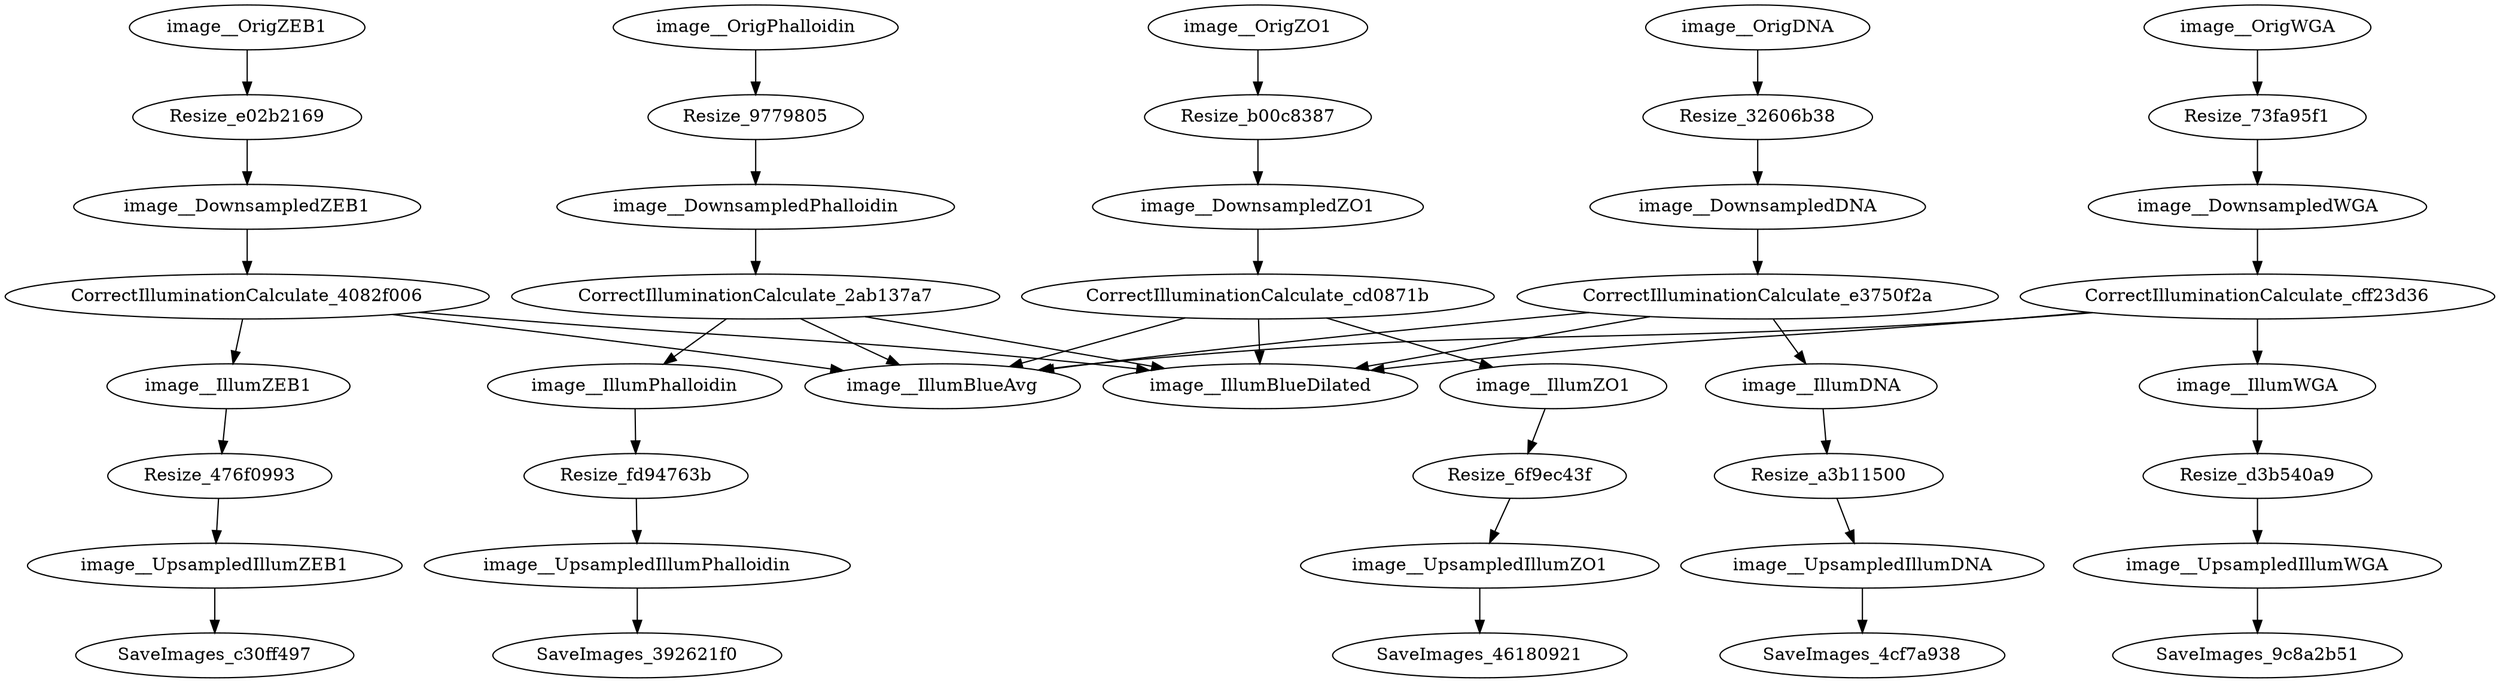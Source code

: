strict digraph {
CorrectIlluminationCalculate_2ab137a7 [type=module];
CorrectIlluminationCalculate_4082f006 [type=module];
CorrectIlluminationCalculate_cd0871b [type=module];
CorrectIlluminationCalculate_cff23d36 [type=module];
CorrectIlluminationCalculate_e3750f2a [type=module];
Resize_32606b38 [type=module];
Resize_476f0993 [type=module];
Resize_6f9ec43f [type=module];
Resize_73fa95f1 [type=module];
Resize_9779805 [type=module];
Resize_a3b11500 [type=module];
Resize_b00c8387 [type=module];
Resize_d3b540a9 [type=module];
Resize_e02b2169 [type=module];
Resize_fd94763b [type=module];
SaveImages_392621f0 [type=module];
SaveImages_46180921 [type=module];
SaveImages_4cf7a938 [type=module];
SaveImages_9c8a2b51 [type=module];
SaveImages_c30ff497 [type=module];
image__DownsampledDNA [type=image];
image__DownsampledPhalloidin [type=image];
image__DownsampledWGA [type=image];
image__DownsampledZEB1 [type=image];
image__DownsampledZO1 [type=image];
image__IllumBlueAvg [type=image];
image__IllumBlueDilated [type=image];
image__IllumDNA [type=image];
image__IllumPhalloidin [type=image];
image__IllumWGA [type=image];
image__IllumZEB1 [type=image];
image__IllumZO1 [type=image];
image__OrigDNA [type=image];
image__OrigPhalloidin [type=image];
image__OrigWGA [type=image];
image__OrigZEB1 [type=image];
image__OrigZO1 [type=image];
image__UpsampledIllumDNA [type=image];
image__UpsampledIllumPhalloidin [type=image];
image__UpsampledIllumWGA [type=image];
image__UpsampledIllumZEB1 [type=image];
image__UpsampledIllumZO1 [type=image];
CorrectIlluminationCalculate_2ab137a7 -> image__IllumBlueAvg;
CorrectIlluminationCalculate_2ab137a7 -> image__IllumBlueDilated;
CorrectIlluminationCalculate_2ab137a7 -> image__IllumPhalloidin;
CorrectIlluminationCalculate_4082f006 -> image__IllumBlueAvg;
CorrectIlluminationCalculate_4082f006 -> image__IllumBlueDilated;
CorrectIlluminationCalculate_4082f006 -> image__IllumZEB1;
CorrectIlluminationCalculate_cd0871b -> image__IllumBlueAvg;
CorrectIlluminationCalculate_cd0871b -> image__IllumBlueDilated;
CorrectIlluminationCalculate_cd0871b -> image__IllumZO1;
CorrectIlluminationCalculate_cff23d36 -> image__IllumBlueAvg;
CorrectIlluminationCalculate_cff23d36 -> image__IllumBlueDilated;
CorrectIlluminationCalculate_cff23d36 -> image__IllumWGA;
CorrectIlluminationCalculate_e3750f2a -> image__IllumBlueAvg;
CorrectIlluminationCalculate_e3750f2a -> image__IllumBlueDilated;
CorrectIlluminationCalculate_e3750f2a -> image__IllumDNA;
Resize_32606b38 -> image__DownsampledDNA;
Resize_476f0993 -> image__UpsampledIllumZEB1;
Resize_6f9ec43f -> image__UpsampledIllumZO1;
Resize_73fa95f1 -> image__DownsampledWGA;
Resize_9779805 -> image__DownsampledPhalloidin;
Resize_a3b11500 -> image__UpsampledIllumDNA;
Resize_b00c8387 -> image__DownsampledZO1;
Resize_d3b540a9 -> image__UpsampledIllumWGA;
Resize_e02b2169 -> image__DownsampledZEB1;
Resize_fd94763b -> image__UpsampledIllumPhalloidin;
image__DownsampledDNA -> CorrectIlluminationCalculate_e3750f2a;
image__DownsampledPhalloidin -> CorrectIlluminationCalculate_2ab137a7;
image__DownsampledWGA -> CorrectIlluminationCalculate_cff23d36;
image__DownsampledZEB1 -> CorrectIlluminationCalculate_4082f006;
image__DownsampledZO1 -> CorrectIlluminationCalculate_cd0871b;
image__IllumDNA -> Resize_a3b11500;
image__IllumPhalloidin -> Resize_fd94763b;
image__IllumWGA -> Resize_d3b540a9;
image__IllumZEB1 -> Resize_476f0993;
image__IllumZO1 -> Resize_6f9ec43f;
image__OrigDNA -> Resize_32606b38;
image__OrigPhalloidin -> Resize_9779805;
image__OrigWGA -> Resize_73fa95f1;
image__OrigZEB1 -> Resize_e02b2169;
image__OrigZO1 -> Resize_b00c8387;
image__UpsampledIllumDNA -> SaveImages_4cf7a938;
image__UpsampledIllumPhalloidin -> SaveImages_392621f0;
image__UpsampledIllumWGA -> SaveImages_9c8a2b51;
image__UpsampledIllumZEB1 -> SaveImages_c30ff497;
image__UpsampledIllumZO1 -> SaveImages_46180921;
}
